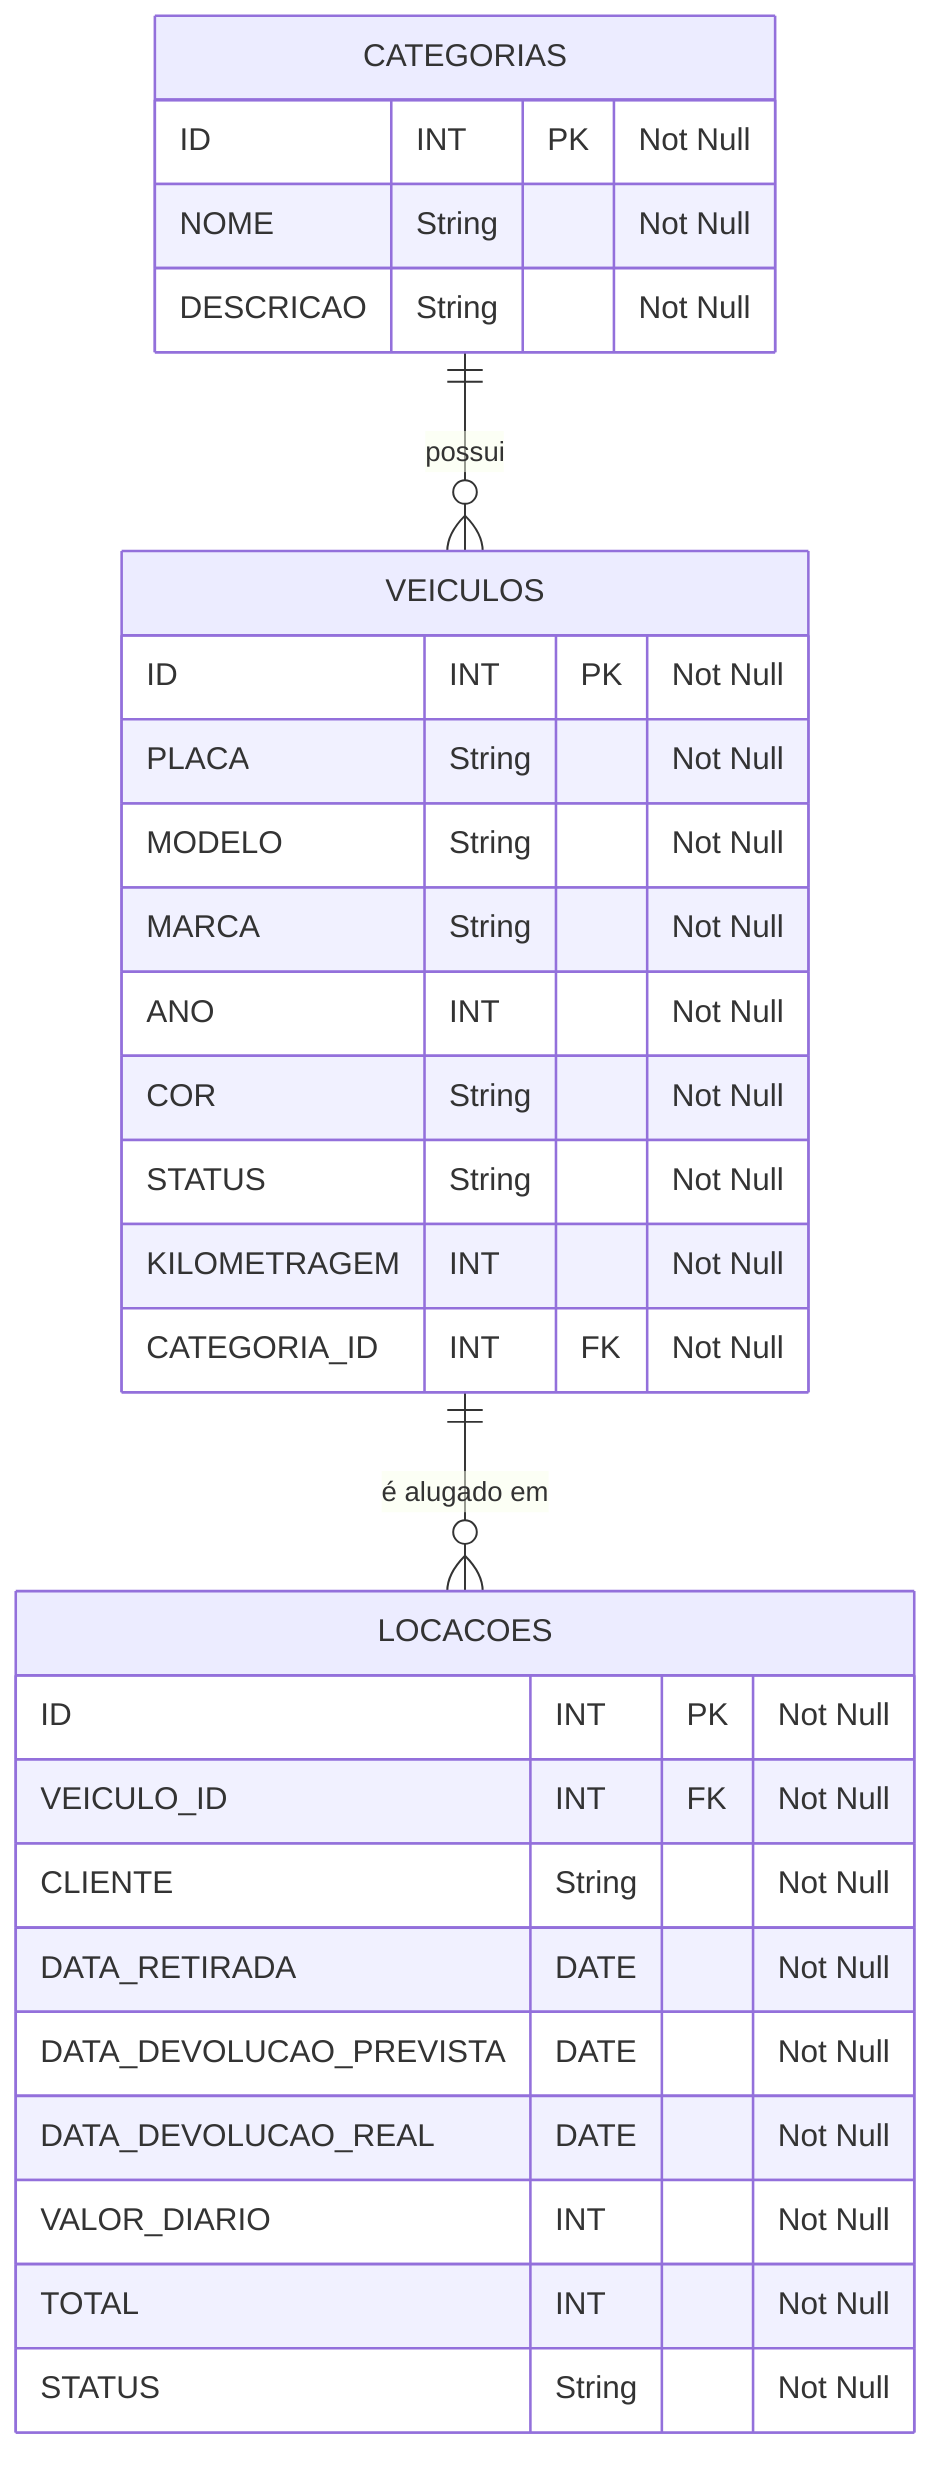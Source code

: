 erDiagram
    CATEGORIAS {
        ID INT PK "Not Null"
        NOME String "Not Null"
        DESCRICAO String "Not  Null"
    }

    VEICULOS {
        ID INT PK "Not Null"
        PLACA String "Not Null"
        MODELO String "Not Null"
        MARCA String "Not Null"
        ANO INT "Not Null"
        COR String "Not Null"
        STATUS String "Not Null"
        KILOMETRAGEM INT "Not Null"
        CATEGORIA_ID INT FK "Not Null"
    }

    LOCACOES {
        ID INT PK "Not Null"
        VEICULO_ID INT FK "Not Null"
        CLIENTE String "Not Null"
        DATA_RETIRADA DATE "Not Null"
        DATA_DEVOLUCAO_PREVISTA DATE "Not Null"
        DATA_DEVOLUCAO_REAL DATE "Not Null"
        VALOR_DIARIO INT "Not Null"
        TOTAL INT "Not Null"
        STATUS String "Not Null"
    }

    CATEGORIAS ||--o{ VEICULOS : "possui"
    VEICULOS ||--o{ LOCACOES : "é alugado em"